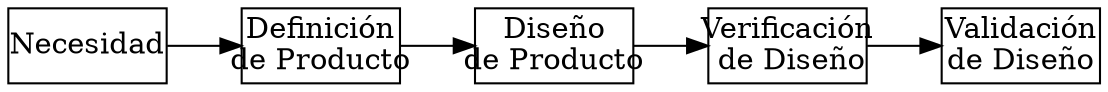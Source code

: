 // https://graphviz.org/doc/infor/shapes.html

digraph G {
    rankdir=LR
    node [ shape=box, fixedsize=true, width=1.05 ];

    A [ label="Necesidad" ];
    B [ label="Definición\nde Producto" ];
    C [ label="Diseño\nde Producto" ];
    D [ label="Verificación\n de Diseño" ];
    E [ label="Validación\nde Diseño" ];

    A-> B -> C -> D -> E;
}
